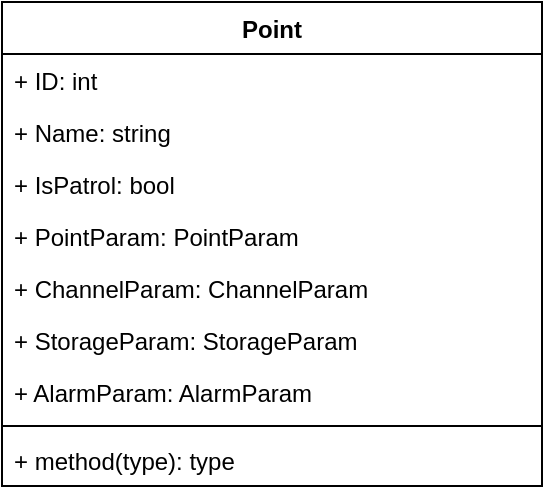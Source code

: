 <mxfile version="18.1.1" type="github" pages="7">
  <diagram id="C5RBs43oDa-KdzZeNtuy" name="Point">
    <mxGraphModel dx="1252" dy="716" grid="1" gridSize="10" guides="1" tooltips="1" connect="1" arrows="1" fold="1" page="1" pageScale="1" pageWidth="827" pageHeight="1169" math="0" shadow="0">
      <root>
        <mxCell id="WIyWlLk6GJQsqaUBKTNV-0" />
        <mxCell id="WIyWlLk6GJQsqaUBKTNV-1" parent="WIyWlLk6GJQsqaUBKTNV-0" />
        <mxCell id="pYaTmN4MZW-2Bdf_QfJs-50" value="Point" style="swimlane;fontStyle=1;align=center;verticalAlign=top;childLayout=stackLayout;horizontal=1;startSize=26;horizontalStack=0;resizeParent=1;resizeParentMax=0;resizeLast=0;collapsible=1;marginBottom=0;" parent="WIyWlLk6GJQsqaUBKTNV-1" vertex="1">
          <mxGeometry x="190" y="20" width="270" height="242" as="geometry" />
        </mxCell>
        <mxCell id="PAqB7nWb36fv18uSWXUe-0" value="+ ID: int" style="text;strokeColor=none;fillColor=none;align=left;verticalAlign=top;spacingLeft=4;spacingRight=4;overflow=hidden;rotatable=0;points=[[0,0.5],[1,0.5]];portConstraint=eastwest;" vertex="1" parent="pYaTmN4MZW-2Bdf_QfJs-50">
          <mxGeometry y="26" width="270" height="26" as="geometry" />
        </mxCell>
        <mxCell id="pYaTmN4MZW-2Bdf_QfJs-54" value="+ Name: string" style="text;strokeColor=none;fillColor=none;align=left;verticalAlign=top;spacingLeft=4;spacingRight=4;overflow=hidden;rotatable=0;points=[[0,0.5],[1,0.5]];portConstraint=eastwest;" parent="pYaTmN4MZW-2Bdf_QfJs-50" vertex="1">
          <mxGeometry y="52" width="270" height="26" as="geometry" />
        </mxCell>
        <mxCell id="d8-HPcWqaK364M1rDfA2-0" value="+ IsPatrol: bool" style="text;strokeColor=none;fillColor=none;align=left;verticalAlign=top;spacingLeft=4;spacingRight=4;overflow=hidden;rotatable=0;points=[[0,0.5],[1,0.5]];portConstraint=eastwest;" vertex="1" parent="pYaTmN4MZW-2Bdf_QfJs-50">
          <mxGeometry y="78" width="270" height="26" as="geometry" />
        </mxCell>
        <mxCell id="hGtB0J_F0emm0SZXVbdK-0" value="+ PointParam: PointParam" style="text;strokeColor=none;fillColor=none;align=left;verticalAlign=top;spacingLeft=4;spacingRight=4;overflow=hidden;rotatable=0;points=[[0,0.5],[1,0.5]];portConstraint=eastwest;" parent="pYaTmN4MZW-2Bdf_QfJs-50" vertex="1">
          <mxGeometry y="104" width="270" height="26" as="geometry" />
        </mxCell>
        <mxCell id="pYaTmN4MZW-2Bdf_QfJs-51" value="+ ChannelParam: ChannelParam" style="text;strokeColor=none;fillColor=none;align=left;verticalAlign=top;spacingLeft=4;spacingRight=4;overflow=hidden;rotatable=0;points=[[0,0.5],[1,0.5]];portConstraint=eastwest;" parent="pYaTmN4MZW-2Bdf_QfJs-50" vertex="1">
          <mxGeometry y="130" width="270" height="26" as="geometry" />
        </mxCell>
        <mxCell id="pYaTmN4MZW-2Bdf_QfJs-55" value="+ StorageParam: StorageParam" style="text;strokeColor=none;fillColor=none;align=left;verticalAlign=top;spacingLeft=4;spacingRight=4;overflow=hidden;rotatable=0;points=[[0,0.5],[1,0.5]];portConstraint=eastwest;" parent="pYaTmN4MZW-2Bdf_QfJs-50" vertex="1">
          <mxGeometry y="156" width="270" height="26" as="geometry" />
        </mxCell>
        <mxCell id="pYaTmN4MZW-2Bdf_QfJs-56" value="+ AlarmParam: AlarmParam" style="text;strokeColor=none;fillColor=none;align=left;verticalAlign=top;spacingLeft=4;spacingRight=4;overflow=hidden;rotatable=0;points=[[0,0.5],[1,0.5]];portConstraint=eastwest;" parent="pYaTmN4MZW-2Bdf_QfJs-50" vertex="1">
          <mxGeometry y="182" width="270" height="26" as="geometry" />
        </mxCell>
        <mxCell id="pYaTmN4MZW-2Bdf_QfJs-52" value="" style="line;strokeWidth=1;fillColor=none;align=left;verticalAlign=middle;spacingTop=-1;spacingLeft=3;spacingRight=3;rotatable=0;labelPosition=right;points=[];portConstraint=eastwest;" parent="pYaTmN4MZW-2Bdf_QfJs-50" vertex="1">
          <mxGeometry y="208" width="270" height="8" as="geometry" />
        </mxCell>
        <mxCell id="pYaTmN4MZW-2Bdf_QfJs-53" value="+ method(type): type" style="text;strokeColor=none;fillColor=none;align=left;verticalAlign=top;spacingLeft=4;spacingRight=4;overflow=hidden;rotatable=0;points=[[0,0.5],[1,0.5]];portConstraint=eastwest;" parent="pYaTmN4MZW-2Bdf_QfJs-50" vertex="1">
          <mxGeometry y="216" width="270" height="26" as="geometry" />
        </mxCell>
      </root>
    </mxGraphModel>
  </diagram>
  <diagram id="4ldceKzBPtnvyZ63wkAW" name="PointParam">
    <mxGraphModel dx="1252" dy="716" grid="1" gridSize="10" guides="1" tooltips="1" connect="1" arrows="1" fold="1" page="1" pageScale="1" pageWidth="827" pageHeight="1169" math="0" shadow="0">
      <root>
        <mxCell id="0" />
        <mxCell id="1" parent="0" />
        <mxCell id="1Ui8dClnxicoQbo8_e1m-1" value="PointParam" style="swimlane;fontStyle=1;align=center;verticalAlign=top;childLayout=stackLayout;horizontal=1;startSize=26;horizontalStack=0;resizeParent=1;resizeParentMax=0;resizeLast=0;collapsible=1;marginBottom=0;" parent="1" vertex="1">
          <mxGeometry x="270" y="240" width="160" height="138" as="geometry" />
        </mxCell>
        <mxCell id="1Ui8dClnxicoQbo8_e1m-2" value="+ SampleFreq: float" style="text;strokeColor=none;fillColor=none;align=left;verticalAlign=top;spacingLeft=4;spacingRight=4;overflow=hidden;rotatable=0;points=[[0,0.5],[1,0.5]];portConstraint=eastwest;" parent="1Ui8dClnxicoQbo8_e1m-1" vertex="1">
          <mxGeometry y="26" width="160" height="26" as="geometry" />
        </mxCell>
        <mxCell id="1Ui8dClnxicoQbo8_e1m-5" value="+ BlockSize: int" style="text;strokeColor=none;fillColor=none;align=left;verticalAlign=top;spacingLeft=4;spacingRight=4;overflow=hidden;rotatable=0;points=[[0,0.5],[1,0.5]];portConstraint=eastwest;" parent="1Ui8dClnxicoQbo8_e1m-1" vertex="1">
          <mxGeometry y="52" width="160" height="26" as="geometry" />
        </mxCell>
        <mxCell id="1Ui8dClnxicoQbo8_e1m-6" value="+ MeasureMeterage: int" style="text;strokeColor=none;fillColor=none;align=left;verticalAlign=top;spacingLeft=4;spacingRight=4;overflow=hidden;rotatable=0;points=[[0,0.5],[1,0.5]];portConstraint=eastwest;" parent="1Ui8dClnxicoQbo8_e1m-1" vertex="1">
          <mxGeometry y="78" width="160" height="26" as="geometry" />
        </mxCell>
        <mxCell id="1Ui8dClnxicoQbo8_e1m-3" value="" style="line;strokeWidth=1;fillColor=none;align=left;verticalAlign=middle;spacingTop=-1;spacingLeft=3;spacingRight=3;rotatable=0;labelPosition=right;points=[];portConstraint=eastwest;" parent="1Ui8dClnxicoQbo8_e1m-1" vertex="1">
          <mxGeometry y="104" width="160" height="8" as="geometry" />
        </mxCell>
        <mxCell id="1Ui8dClnxicoQbo8_e1m-4" value="+ method(type): type" style="text;strokeColor=none;fillColor=none;align=left;verticalAlign=top;spacingLeft=4;spacingRight=4;overflow=hidden;rotatable=0;points=[[0,0.5],[1,0.5]];portConstraint=eastwest;" parent="1Ui8dClnxicoQbo8_e1m-1" vertex="1">
          <mxGeometry y="112" width="160" height="26" as="geometry" />
        </mxCell>
        <mxCell id="uQE1G0O25CFUlE_mY2Om-1" value="PatrolPointParam" style="swimlane;fontStyle=1;align=center;verticalAlign=top;childLayout=stackLayout;horizontal=1;startSize=26;horizontalStack=0;resizeParent=1;resizeParentMax=0;resizeLast=0;collapsible=1;marginBottom=0;" vertex="1" parent="1">
          <mxGeometry x="270" y="585" width="160" height="346" as="geometry" />
        </mxCell>
        <mxCell id="-SdzIthr9SIWMVWtaw_T-7" value="+ MeasureType: int" style="text;strokeColor=none;fillColor=none;align=left;verticalAlign=top;spacingLeft=4;spacingRight=4;overflow=hidden;rotatable=0;points=[[0,0.5],[1,0.5]];portConstraint=eastwest;" vertex="1" parent="uQE1G0O25CFUlE_mY2Om-1">
          <mxGeometry y="26" width="160" height="26" as="geometry" />
        </mxCell>
        <mxCell id="uQE1G0O25CFUlE_mY2Om-2" value="+ BearingNo: string" style="text;strokeColor=none;fillColor=none;align=left;verticalAlign=top;spacingLeft=4;spacingRight=4;overflow=hidden;rotatable=0;points=[[0,0.5],[1,0.5]];portConstraint=eastwest;" vertex="1" parent="uQE1G0O25CFUlE_mY2Om-1">
          <mxGeometry y="52" width="160" height="26" as="geometry" />
        </mxCell>
        <mxCell id="-SdzIthr9SIWMVWtaw_T-1" value="+ PointGroup: string" style="text;strokeColor=none;fillColor=none;align=left;verticalAlign=top;spacingLeft=4;spacingRight=4;overflow=hidden;rotatable=0;points=[[0,0.5],[1,0.5]];portConstraint=eastwest;" vertex="1" parent="uQE1G0O25CFUlE_mY2Om-1">
          <mxGeometry y="78" width="160" height="26" as="geometry" />
        </mxCell>
        <mxCell id="-SdzIthr9SIWMVWtaw_T-3" value="+ PointDetail: string" style="text;strokeColor=none;fillColor=none;align=left;verticalAlign=top;spacingLeft=4;spacingRight=4;overflow=hidden;rotatable=0;points=[[0,0.5],[1,0.5]];portConstraint=eastwest;" vertex="1" parent="uQE1G0O25CFUlE_mY2Om-1">
          <mxGeometry y="104" width="160" height="26" as="geometry" />
        </mxCell>
        <mxCell id="-SdzIthr9SIWMVWtaw_T-4" value="+ StartStopRelate: int" style="text;strokeColor=none;fillColor=none;align=left;verticalAlign=top;spacingLeft=4;spacingRight=4;overflow=hidden;rotatable=0;points=[[0,0.5],[1,0.5]];portConstraint=eastwest;" vertex="1" parent="uQE1G0O25CFUlE_mY2Om-1">
          <mxGeometry y="130" width="160" height="26" as="geometry" />
        </mxCell>
        <mxCell id="-SdzIthr9SIWMVWtaw_T-5" value="+ ObserverCategoryId: int" style="text;strokeColor=none;fillColor=none;align=left;verticalAlign=top;spacingLeft=4;spacingRight=4;overflow=hidden;rotatable=0;points=[[0,0.5],[1,0.5]];portConstraint=eastwest;" vertex="1" parent="uQE1G0O25CFUlE_mY2Om-1">
          <mxGeometry y="156" width="160" height="26" as="geometry" />
        </mxCell>
        <mxCell id="-SdzIthr9SIWMVWtaw_T-6" value="+ SpecalType: int" style="text;strokeColor=none;fillColor=none;align=left;verticalAlign=top;spacingLeft=4;spacingRight=4;overflow=hidden;rotatable=0;points=[[0,0.5],[1,0.5]];portConstraint=eastwest;" vertex="1" parent="uQE1G0O25CFUlE_mY2Om-1">
          <mxGeometry y="182" width="160" height="26" as="geometry" />
        </mxCell>
        <mxCell id="-SdzIthr9SIWMVWtaw_T-8" value="+ ProjectUnit:int" style="text;strokeColor=none;fillColor=none;align=left;verticalAlign=top;spacingLeft=4;spacingRight=4;overflow=hidden;rotatable=0;points=[[0,0.5],[1,0.5]];portConstraint=eastwest;" vertex="1" parent="uQE1G0O25CFUlE_mY2Om-1">
          <mxGeometry y="208" width="160" height="26" as="geometry" />
        </mxCell>
        <mxCell id="_Tk9E9YH67aFzFsD_fLH-1" value="+ EigenType:int" style="text;strokeColor=none;fillColor=none;align=left;verticalAlign=top;spacingLeft=4;spacingRight=4;overflow=hidden;rotatable=0;points=[[0,0.5],[1,0.5]];portConstraint=eastwest;" vertex="1" parent="uQE1G0O25CFUlE_mY2Om-1">
          <mxGeometry y="234" width="160" height="26" as="geometry" />
        </mxCell>
        <mxCell id="_Tk9E9YH67aFzFsD_fLH-2" value="+ FullValue:int" style="text;strokeColor=none;fillColor=none;align=left;verticalAlign=top;spacingLeft=4;spacingRight=4;overflow=hidden;rotatable=0;points=[[0,0.5],[1,0.5]];portConstraint=eastwest;" vertex="1" parent="uQE1G0O25CFUlE_mY2Om-1">
          <mxGeometry y="260" width="160" height="26" as="geometry" />
        </mxCell>
        <mxCell id="_Tk9E9YH67aFzFsD_fLH-3" value="+ SampleFreq:int" style="text;strokeColor=none;fillColor=none;align=left;verticalAlign=top;spacingLeft=4;spacingRight=4;overflow=hidden;rotatable=0;points=[[0,0.5],[1,0.5]];portConstraint=eastwest;" vertex="1" parent="uQE1G0O25CFUlE_mY2Om-1">
          <mxGeometry y="286" width="160" height="26" as="geometry" />
        </mxCell>
        <mxCell id="uQE1G0O25CFUlE_mY2Om-3" value="" style="line;strokeWidth=1;fillColor=none;align=left;verticalAlign=middle;spacingTop=-1;spacingLeft=3;spacingRight=3;rotatable=0;labelPosition=right;points=[];portConstraint=eastwest;" vertex="1" parent="uQE1G0O25CFUlE_mY2Om-1">
          <mxGeometry y="312" width="160" height="8" as="geometry" />
        </mxCell>
        <mxCell id="uQE1G0O25CFUlE_mY2Om-4" value="+ method(type): type" style="text;strokeColor=none;fillColor=none;align=left;verticalAlign=top;spacingLeft=4;spacingRight=4;overflow=hidden;rotatable=0;points=[[0,0.5],[1,0.5]];portConstraint=eastwest;" vertex="1" parent="uQE1G0O25CFUlE_mY2Om-1">
          <mxGeometry y="320" width="160" height="26" as="geometry" />
        </mxCell>
        <mxCell id="uQE1G0O25CFUlE_mY2Om-5" value="Extends" style="endArrow=block;endSize=16;endFill=0;html=1;rounded=0;entryX=0.5;entryY=0.992;entryDx=0;entryDy=0;entryPerimeter=0;exitX=0.5;exitY=0;exitDx=0;exitDy=0;" edge="1" parent="1" source="uQE1G0O25CFUlE_mY2Om-1" target="1Ui8dClnxicoQbo8_e1m-4">
          <mxGeometry width="160" relative="1" as="geometry">
            <mxPoint x="180" y="460" as="sourcePoint" />
            <mxPoint x="340" y="460" as="targetPoint" />
          </mxGeometry>
        </mxCell>
      </root>
    </mxGraphModel>
  </diagram>
  <diagram id="mGbhUhi9ivtAzu52y6hS" name="ChannelParam">
    <mxGraphModel dx="1252" dy="716" grid="1" gridSize="10" guides="1" tooltips="1" connect="1" arrows="1" fold="1" page="1" pageScale="1" pageWidth="827" pageHeight="1169" math="0" shadow="0">
      <root>
        <mxCell id="0" />
        <mxCell id="1" parent="0" />
        <mxCell id="z-7j6DBsaPeSX1L95vgv-1" value="package" style="shape=folder;fontStyle=1;spacingTop=10;tabWidth=40;tabHeight=14;tabPosition=left;html=1;" parent="1" vertex="1">
          <mxGeometry x="220" y="200" width="1350" height="1660" as="geometry" />
        </mxCell>
        <mxCell id="J_Z2ZshyH0Arp5uW9rNV-1" value="ChannelParam" style="swimlane;fontStyle=0;childLayout=stackLayout;horizontal=1;startSize=26;fillColor=none;horizontalStack=0;resizeParent=1;resizeParentMax=0;resizeLast=0;collapsible=1;marginBottom=0;" parent="1" vertex="1">
          <mxGeometry x="621" y="373" width="140" height="78" as="geometry">
            <mxRectangle x="410" y="43" width="110" height="26" as="alternateBounds" />
          </mxGeometry>
        </mxCell>
        <mxCell id="J_Z2ZshyH0Arp5uW9rNV-2" value="" style="group" parent="J_Z2ZshyH0Arp5uW9rNV-1" vertex="1" connectable="0">
          <mxGeometry y="26" width="140" height="52" as="geometry" />
        </mxCell>
        <mxCell id="J_Z2ZshyH0Arp5uW9rNV-3" value="+ CoefK: float" style="text;strokeColor=none;fillColor=none;align=left;verticalAlign=top;spacingLeft=4;spacingRight=4;overflow=hidden;rotatable=0;points=[[0,0.5],[1,0.5]];portConstraint=eastwest;" parent="J_Z2ZshyH0Arp5uW9rNV-2" vertex="1">
          <mxGeometry width="140" height="26" as="geometry" />
        </mxCell>
        <mxCell id="J_Z2ZshyH0Arp5uW9rNV-4" value="+ CoefB: float" style="text;strokeColor=none;fillColor=none;align=left;verticalAlign=top;spacingLeft=4;spacingRight=4;overflow=hidden;rotatable=0;points=[[0,0.5],[1,0.5]];portConstraint=eastwest;" parent="J_Z2ZshyH0Arp5uW9rNV-2" vertex="1">
          <mxGeometry y="26" width="140" height="26" as="geometry" />
        </mxCell>
        <mxCell id="J_Z2ZshyH0Arp5uW9rNV-5" value="" style="group" parent="1" vertex="1" connectable="0">
          <mxGeometry x="238" y="453" width="1163" height="689" as="geometry" />
        </mxCell>
        <mxCell id="J_Z2ZshyH0Arp5uW9rNV-6" value="PtTemperatureChannelParam" style="swimlane;fontStyle=0;childLayout=stackLayout;horizontal=1;startSize=26;fillColor=none;horizontalStack=0;resizeParent=1;resizeParentMax=0;resizeLast=0;collapsible=1;marginBottom=0;" parent="J_Z2ZshyH0Arp5uW9rNV-5" vertex="1">
          <mxGeometry x="103" y="109" width="170" height="52" as="geometry" />
        </mxCell>
        <mxCell id="J_Z2ZshyH0Arp5uW9rNV-7" value="+ PtType: EnumPtType" style="text;strokeColor=none;fillColor=none;align=left;verticalAlign=top;spacingLeft=4;spacingRight=4;overflow=hidden;rotatable=0;points=[[0,0.5],[1,0.5]];portConstraint=eastwest;" parent="J_Z2ZshyH0Arp5uW9rNV-6" vertex="1">
          <mxGeometry y="26" width="170" height="26" as="geometry" />
        </mxCell>
        <mxCell id="J_Z2ZshyH0Arp5uW9rNV-8" value="Extends" style="endArrow=block;endSize=16;endFill=0;html=1;rounded=0;exitX=0.442;exitY=-0.005;exitDx=0;exitDy=0;exitPerimeter=0;" parent="J_Z2ZshyH0Arp5uW9rNV-5" source="J_Z2ZshyH0Arp5uW9rNV-6" edge="1">
          <mxGeometry x="-0.056" width="160" relative="1" as="geometry">
            <mxPoint x="303" y="-2" as="sourcePoint" />
            <mxPoint x="463" y="-2" as="targetPoint" />
            <Array as="points">
              <mxPoint x="178" y="60" />
              <mxPoint x="463" y="60" />
            </Array>
            <mxPoint as="offset" />
          </mxGeometry>
        </mxCell>
        <mxCell id="J_Z2ZshyH0Arp5uW9rNV-9" value="PluseCounterChannelParam" style="swimlane;fontStyle=0;childLayout=stackLayout;horizontal=1;startSize=26;fillColor=none;horizontalStack=0;resizeParent=1;resizeParentMax=0;resizeLast=0;collapsible=1;marginBottom=0;" parent="J_Z2ZshyH0Arp5uW9rNV-5" vertex="1">
          <mxGeometry x="303" y="429" width="320" height="130" as="geometry" />
        </mxCell>
        <mxCell id="J_Z2ZshyH0Arp5uW9rNV-10" value="+ Type(SensorType): int" style="text;strokeColor=none;fillColor=none;align=left;verticalAlign=top;spacingLeft=4;spacingRight=4;overflow=hidden;rotatable=0;points=[[0,0.5],[1,0.5]];portConstraint=eastwest;" parent="J_Z2ZshyH0Arp5uW9rNV-9" vertex="1">
          <mxGeometry y="26" width="320" height="26" as="geometry" />
        </mxCell>
        <mxCell id="J_Z2ZshyH0Arp5uW9rNV-11" value="+ SensorVoltage(Voltage): double(short)" style="text;strokeColor=none;fillColor=none;align=left;verticalAlign=top;spacingLeft=4;spacingRight=4;overflow=hidden;rotatable=0;points=[[0,0.5],[1,0.5]];portConstraint=eastwest;" parent="J_Z2ZshyH0Arp5uW9rNV-9" vertex="1">
          <mxGeometry y="52" width="320" height="26" as="geometry" />
        </mxCell>
        <mxCell id="J_Z2ZshyH0Arp5uW9rNV-12" value="+ InputSignalSelect(SignalSelect): double(short)" style="text;strokeColor=none;fillColor=none;align=left;verticalAlign=top;spacingLeft=4;spacingRight=4;overflow=hidden;rotatable=0;points=[[0,0.5],[1,0.5]];portConstraint=eastwest;" parent="J_Z2ZshyH0Arp5uW9rNV-9" vertex="1">
          <mxGeometry y="78" width="320" height="26" as="geometry" />
        </mxCell>
        <mxCell id="J_Z2ZshyH0Arp5uW9rNV-13" value="+ PluseCountPerRound(Pluse): double(int)" style="text;strokeColor=none;fillColor=none;align=left;verticalAlign=top;spacingLeft=4;spacingRight=4;overflow=hidden;rotatable=0;points=[[0,0.5],[1,0.5]];portConstraint=eastwest;" parent="J_Z2ZshyH0Arp5uW9rNV-9" vertex="1">
          <mxGeometry y="104" width="320" height="26" as="geometry" />
        </mxCell>
        <mxCell id="J_Z2ZshyH0Arp5uW9rNV-14" value="Extends" style="endArrow=block;endSize=16;endFill=0;html=1;rounded=0;exitX=0.5;exitY=0;exitDx=0;exitDy=0;" parent="J_Z2ZshyH0Arp5uW9rNV-5" source="J_Z2ZshyH0Arp5uW9rNV-9" edge="1">
          <mxGeometry width="160" relative="1" as="geometry">
            <mxPoint x="673" y="80" as="sourcePoint" />
            <mxPoint x="463" as="targetPoint" />
          </mxGeometry>
        </mxCell>
        <mxCell id="J_Z2ZshyH0Arp5uW9rNV-15" value="Rs485ChannelParam" style="swimlane;fontStyle=0;childLayout=stackLayout;horizontal=1;startSize=26;fillColor=none;horizontalStack=0;resizeParent=1;resizeParentMax=0;resizeLast=0;collapsible=1;marginBottom=0;" parent="J_Z2ZshyH0Arp5uW9rNV-5" vertex="1">
          <mxGeometry x="608" y="110" width="190" height="78" as="geometry">
            <mxRectangle x="685" y="563" width="150" height="26" as="alternateBounds" />
          </mxGeometry>
        </mxCell>
        <mxCell id="J_Z2ZshyH0Arp5uW9rNV-16" value="+ CheckDigit(-): double(-)" style="text;strokeColor=none;fillColor=none;align=left;verticalAlign=top;spacingLeft=4;spacingRight=4;overflow=hidden;rotatable=0;points=[[0,0.5],[1,0.5]];portConstraint=eastwest;" parent="J_Z2ZshyH0Arp5uW9rNV-15" vertex="1">
          <mxGeometry y="26" width="190" height="26" as="geometry" />
        </mxCell>
        <mxCell id="J_Z2ZshyH0Arp5uW9rNV-17" value="+ RaudRate: double(int)" style="text;strokeColor=none;fillColor=none;align=left;verticalAlign=top;spacingLeft=4;spacingRight=4;overflow=hidden;rotatable=0;points=[[0,0.5],[1,0.5]];portConstraint=eastwest;" parent="J_Z2ZshyH0Arp5uW9rNV-15" vertex="1">
          <mxGeometry y="52" width="190" height="26" as="geometry" />
        </mxCell>
        <mxCell id="J_Z2ZshyH0Arp5uW9rNV-18" value="Extends" style="endArrow=block;endSize=16;endFill=0;html=1;rounded=0;exitX=0.5;exitY=0;exitDx=0;exitDy=0;" parent="J_Z2ZshyH0Arp5uW9rNV-5" source="J_Z2ZshyH0Arp5uW9rNV-15" edge="1">
          <mxGeometry width="160" relative="1" as="geometry">
            <mxPoint x="353" y="190" as="sourcePoint" />
            <mxPoint x="463" as="targetPoint" />
            <Array as="points">
              <mxPoint x="703" y="60" />
              <mxPoint x="463" y="60" />
            </Array>
          </mxGeometry>
        </mxCell>
        <mxCell id="J_Z2ZshyH0Arp5uW9rNV-19" value="StrainChannelParam" style="swimlane;fontStyle=0;childLayout=stackLayout;horizontal=1;startSize=26;fillColor=none;horizontalStack=0;resizeParent=1;resizeParentMax=0;resizeLast=0;collapsible=1;marginBottom=0;" parent="J_Z2ZshyH0Arp5uW9rNV-5" vertex="1">
          <mxGeometry y="429" width="270" height="260" as="geometry" />
        </mxCell>
        <mxCell id="J_Z2ZshyH0Arp5uW9rNV-20" value="+ ShowType(StrainShowType): int(byte)" style="text;strokeColor=none;fillColor=none;align=left;verticalAlign=top;spacingLeft=4;spacingRight=4;overflow=hidden;rotatable=0;points=[[0,0.5],[1,0.5]];portConstraint=eastwest;" parent="J_Z2ZshyH0Arp5uW9rNV-19" vertex="1">
          <mxGeometry y="26" width="270" height="26" as="geometry" />
        </mxCell>
        <mxCell id="J_Z2ZshyH0Arp5uW9rNV-21" value="+ BridgeType: int(ushort)" style="text;strokeColor=none;fillColor=none;align=left;verticalAlign=top;spacingLeft=4;spacingRight=4;overflow=hidden;rotatable=0;points=[[0,0.5],[1,0.5]];portConstraint=eastwest;" parent="J_Z2ZshyH0Arp5uW9rNV-19" vertex="1">
          <mxGeometry y="52" width="270" height="26" as="geometry" />
        </mxCell>
        <mxCell id="J_Z2ZshyH0Arp5uW9rNV-22" value="+ StrainGuage(FltRStrain): float(double)" style="text;strokeColor=none;fillColor=none;align=left;verticalAlign=top;spacingLeft=4;spacingRight=4;overflow=hidden;rotatable=0;points=[[0,0.5],[1,0.5]];portConstraint=eastwest;" parent="J_Z2ZshyH0Arp5uW9rNV-19" vertex="1">
          <mxGeometry y="78" width="270" height="26" as="geometry" />
        </mxCell>
        <mxCell id="J_Z2ZshyH0Arp5uW9rNV-23" value="+ WireResistance(FltRLead): float(double)" style="text;strokeColor=none;fillColor=none;align=left;verticalAlign=top;spacingLeft=4;spacingRight=4;overflow=hidden;rotatable=0;points=[[0,0.5],[1,0.5]];portConstraint=eastwest;" parent="J_Z2ZshyH0Arp5uW9rNV-19" vertex="1">
          <mxGeometry y="104" width="270" height="26" as="geometry" />
        </mxCell>
        <mxCell id="J_Z2ZshyH0Arp5uW9rNV-24" value="+ InnerResistance(DbSensorInnerR): float(double)" style="text;strokeColor=none;fillColor=none;align=left;verticalAlign=top;spacingLeft=4;spacingRight=4;overflow=hidden;rotatable=0;points=[[0,0.5],[1,0.5]];portConstraint=eastwest;" parent="J_Z2ZshyH0Arp5uW9rNV-19" vertex="1">
          <mxGeometry y="130" width="270" height="26" as="geometry" />
        </mxCell>
        <mxCell id="J_Z2ZshyH0Arp5uW9rNV-25" value="+ StrainSensitivity(SensitivityCoief): float" style="text;strokeColor=none;fillColor=none;align=left;verticalAlign=top;spacingLeft=4;spacingRight=4;overflow=hidden;rotatable=0;points=[[0,0.5],[1,0.5]];portConstraint=eastwest;" parent="J_Z2ZshyH0Arp5uW9rNV-19" vertex="1">
          <mxGeometry y="156" width="270" height="26" as="geometry" />
        </mxCell>
        <mxCell id="J_Z2ZshyH0Arp5uW9rNV-26" value="+ PossonRatio(FltPosion): float(double)" style="text;strokeColor=none;fillColor=none;align=left;verticalAlign=top;spacingLeft=4;spacingRight=4;overflow=hidden;rotatable=0;points=[[0,0.5],[1,0.5]];portConstraint=eastwest;" parent="J_Z2ZshyH0Arp5uW9rNV-19" vertex="1">
          <mxGeometry y="182" width="270" height="26" as="geometry" />
        </mxCell>
        <mxCell id="J_Z2ZshyH0Arp5uW9rNV-27" value="+ ElasticityModulus(FltElasticity): float(double)" style="text;strokeColor=none;fillColor=none;align=left;verticalAlign=top;spacingLeft=4;spacingRight=4;overflow=hidden;rotatable=0;points=[[0,0.5],[1,0.5]];portConstraint=eastwest;" parent="J_Z2ZshyH0Arp5uW9rNV-19" vertex="1">
          <mxGeometry y="208" width="270" height="26" as="geometry" />
        </mxCell>
        <mxCell id="J_Z2ZshyH0Arp5uW9rNV-28" value="+ BridgeVoltage(-): float(-)" style="text;strokeColor=none;fillColor=none;align=left;verticalAlign=top;spacingLeft=4;spacingRight=4;overflow=hidden;rotatable=0;points=[[0,0.5],[1,0.5]];portConstraint=eastwest;" parent="J_Z2ZshyH0Arp5uW9rNV-19" vertex="1">
          <mxGeometry y="234" width="270" height="26" as="geometry" />
        </mxCell>
        <mxCell id="J_Z2ZshyH0Arp5uW9rNV-29" value="Extends" style="endArrow=block;endSize=16;endFill=0;html=1;rounded=0;exitX=0.394;exitY=-0.005;exitDx=0;exitDy=0;exitPerimeter=0;" parent="J_Z2ZshyH0Arp5uW9rNV-5" source="J_Z2ZshyH0Arp5uW9rNV-19" edge="1">
          <mxGeometry width="160" relative="1" as="geometry">
            <mxPoint x="143" y="240" as="sourcePoint" />
            <mxPoint x="463" as="targetPoint" />
            <Array as="points">
              <mxPoint x="106" y="240" />
              <mxPoint x="463" y="240" />
            </Array>
          </mxGeometry>
        </mxCell>
        <mxCell id="J_Z2ZshyH0Arp5uW9rNV-30" value="TorqueChannelParam(new)" style="swimlane;fontStyle=0;childLayout=stackLayout;horizontal=1;startSize=26;fillColor=none;horizontalStack=0;resizeParent=1;resizeParentMax=0;resizeLast=0;collapsible=1;marginBottom=0;" parent="J_Z2ZshyH0Arp5uW9rNV-5" vertex="1">
          <mxGeometry x="703" y="428" width="200" height="130" as="geometry" />
        </mxCell>
        <mxCell id="J_Z2ZshyH0Arp5uW9rNV-31" value="+ StrainSensitivity: float" style="text;strokeColor=none;fillColor=none;align=left;verticalAlign=top;spacingLeft=4;spacingRight=4;overflow=hidden;rotatable=0;points=[[0,0.5],[1,0.5]];portConstraint=eastwest;" parent="J_Z2ZshyH0Arp5uW9rNV-30" vertex="1">
          <mxGeometry y="26" width="200" height="26" as="geometry" />
        </mxCell>
        <mxCell id="J_Z2ZshyH0Arp5uW9rNV-32" value="+ RangeLow: float" style="text;strokeColor=none;fillColor=none;align=left;verticalAlign=top;spacingLeft=4;spacingRight=4;overflow=hidden;rotatable=0;points=[[0,0.5],[1,0.5]];portConstraint=eastwest;" parent="J_Z2ZshyH0Arp5uW9rNV-30" vertex="1">
          <mxGeometry y="52" width="200" height="26" as="geometry" />
        </mxCell>
        <mxCell id="J_Z2ZshyH0Arp5uW9rNV-33" value="+ RangeHigh: float" style="text;strokeColor=none;fillColor=none;align=left;verticalAlign=top;spacingLeft=4;spacingRight=4;overflow=hidden;rotatable=0;points=[[0,0.5],[1,0.5]];portConstraint=eastwest;" parent="J_Z2ZshyH0Arp5uW9rNV-30" vertex="1">
          <mxGeometry y="78" width="200" height="26" as="geometry" />
        </mxCell>
        <mxCell id="J_Z2ZshyH0Arp5uW9rNV-34" value="+ StrainLinearCoef: float" style="text;strokeColor=none;fillColor=none;align=left;verticalAlign=top;spacingLeft=4;spacingRight=4;overflow=hidden;rotatable=0;points=[[0,0.5],[1,0.5]];portConstraint=eastwest;" parent="J_Z2ZshyH0Arp5uW9rNV-30" vertex="1">
          <mxGeometry y="104" width="200" height="26" as="geometry" />
        </mxCell>
        <mxCell id="J_Z2ZshyH0Arp5uW9rNV-35" value="Extends" style="endArrow=block;endSize=16;endFill=0;html=1;rounded=0;exitX=0.468;exitY=-0.006;exitDx=0;exitDy=0;exitPerimeter=0;" parent="J_Z2ZshyH0Arp5uW9rNV-5" source="J_Z2ZshyH0Arp5uW9rNV-30" edge="1">
          <mxGeometry width="160" relative="1" as="geometry">
            <mxPoint x="873" y="310" as="sourcePoint" />
            <mxPoint x="463" as="targetPoint" />
            <Array as="points">
              <mxPoint x="797" y="310" />
              <mxPoint x="463" y="310" />
            </Array>
          </mxGeometry>
        </mxCell>
        <mxCell id="J_Z2ZshyH0Arp5uW9rNV-36" value="VibrationWireChannelParam(new)" style="swimlane;fontStyle=0;childLayout=stackLayout;horizontal=1;startSize=26;fillColor=none;horizontalStack=0;resizeParent=1;resizeParentMax=0;resizeLast=0;collapsible=1;marginBottom=0;" parent="J_Z2ZshyH0Arp5uW9rNV-5" vertex="1">
          <mxGeometry x="933" y="428" width="230" height="130" as="geometry" />
        </mxCell>
        <mxCell id="J_Z2ZshyH0Arp5uW9rNV-37" value="+ InitialFreq: double" style="text;strokeColor=none;fillColor=none;align=left;verticalAlign=top;spacingLeft=4;spacingRight=4;overflow=hidden;rotatable=0;points=[[0,0.5],[1,0.5]];portConstraint=eastwest;" parent="J_Z2ZshyH0Arp5uW9rNV-36" vertex="1">
          <mxGeometry y="26" width="230" height="26" as="geometry" />
        </mxCell>
        <mxCell id="J_Z2ZshyH0Arp5uW9rNV-38" value="+ InitialTemp: double" style="text;strokeColor=none;fillColor=none;align=left;verticalAlign=top;spacingLeft=4;spacingRight=4;overflow=hidden;rotatable=0;points=[[0,0.5],[1,0.5]];portConstraint=eastwest;" parent="J_Z2ZshyH0Arp5uW9rNV-36" vertex="1">
          <mxGeometry y="52" width="230" height="26" as="geometry" />
        </mxCell>
        <mxCell id="J_Z2ZshyH0Arp5uW9rNV-39" value="+ SteelExpansion: double" style="text;strokeColor=none;fillColor=none;align=left;verticalAlign=top;spacingLeft=4;spacingRight=4;overflow=hidden;rotatable=0;points=[[0,0.5],[1,0.5]];portConstraint=eastwest;" parent="J_Z2ZshyH0Arp5uW9rNV-36" vertex="1">
          <mxGeometry y="78" width="230" height="26" as="geometry" />
        </mxCell>
        <mxCell id="J_Z2ZshyH0Arp5uW9rNV-40" value="+ StructureExpansion: double" style="text;strokeColor=none;fillColor=none;align=left;verticalAlign=top;spacingLeft=4;spacingRight=4;overflow=hidden;rotatable=0;points=[[0,0.5],[1,0.5]];portConstraint=eastwest;" parent="J_Z2ZshyH0Arp5uW9rNV-36" vertex="1">
          <mxGeometry y="104" width="230" height="26" as="geometry" />
        </mxCell>
        <mxCell id="J_Z2ZshyH0Arp5uW9rNV-41" value="Extends" style="endArrow=block;endSize=16;endFill=0;html=1;rounded=0;exitX=0.5;exitY=0;exitDx=0;exitDy=0;" parent="J_Z2ZshyH0Arp5uW9rNV-5" source="J_Z2ZshyH0Arp5uW9rNV-36" edge="1">
          <mxGeometry width="160" relative="1" as="geometry">
            <mxPoint x="983" y="210" as="sourcePoint" />
            <mxPoint x="463" as="targetPoint" />
            <Array as="points">
              <mxPoint x="1048" y="310" />
              <mxPoint x="463" y="310" />
            </Array>
          </mxGeometry>
        </mxCell>
        <mxCell id="J_Z2ZshyH0Arp5uW9rNV-42" value="Rs485ChannelParam" style="swimlane;fontStyle=0;childLayout=stackLayout;horizontal=1;startSize=26;fillColor=none;horizontalStack=0;resizeParent=1;resizeParentMax=0;resizeLast=0;collapsible=1;marginBottom=0;" parent="J_Z2ZshyH0Arp5uW9rNV-5" vertex="1">
          <mxGeometry x="608" y="110" width="190" height="78" as="geometry">
            <mxRectangle x="685" y="563" width="150" height="26" as="alternateBounds" />
          </mxGeometry>
        </mxCell>
        <mxCell id="J_Z2ZshyH0Arp5uW9rNV-43" value="+ CheckDigit(-): double(-)" style="text;strokeColor=none;fillColor=none;align=left;verticalAlign=top;spacingLeft=4;spacingRight=4;overflow=hidden;rotatable=0;points=[[0,0.5],[1,0.5]];portConstraint=eastwest;" parent="J_Z2ZshyH0Arp5uW9rNV-42" vertex="1">
          <mxGeometry y="26" width="190" height="26" as="geometry" />
        </mxCell>
        <mxCell id="J_Z2ZshyH0Arp5uW9rNV-44" value="+ RaudRate: double(int)" style="text;strokeColor=none;fillColor=none;align=left;verticalAlign=top;spacingLeft=4;spacingRight=4;overflow=hidden;rotatable=0;points=[[0,0.5],[1,0.5]];portConstraint=eastwest;" parent="J_Z2ZshyH0Arp5uW9rNV-42" vertex="1">
          <mxGeometry y="52" width="190" height="26" as="geometry" />
        </mxCell>
      </root>
    </mxGraphModel>
  </diagram>
  <diagram id="EJA03ULk7viZr9qdgbba" name="StorageParam">
    <mxGraphModel dx="1252" dy="1885" grid="1" gridSize="10" guides="1" tooltips="1" connect="1" arrows="1" fold="1" page="1" pageScale="1" pageWidth="827" pageHeight="1169" math="0" shadow="0">
      <root>
        <mxCell id="0" />
        <mxCell id="1" parent="0" />
        <mxCell id="igBDdrMn36JtP0CA-6wn-1" value="package" style="shape=folder;fontStyle=1;spacingTop=10;tabWidth=40;tabHeight=14;tabPosition=left;html=1;container=1;" parent="1" vertex="1">
          <mxGeometry x="90" y="-1169" width="990" height="843.76" as="geometry">
            <mxRectangle x="870" y="20" width="80" height="30" as="alternateBounds" />
          </mxGeometry>
        </mxCell>
        <mxCell id="igBDdrMn36JtP0CA-6wn-2" value="StorageParam" style="swimlane;fontStyle=1;align=center;verticalAlign=top;childLayout=stackLayout;horizontal=1;startSize=26;horizontalStack=0;resizeParent=1;resizeParentMax=0;resizeLast=0;collapsible=1;marginBottom=0;" parent="igBDdrMn36JtP0CA-6wn-1" vertex="1">
          <mxGeometry x="427.081" y="94.349" width="184.19" height="140.83" as="geometry">
            <mxRectangle x="20" y="37" width="110" height="26" as="alternateBounds" />
          </mxGeometry>
        </mxCell>
        <mxCell id="igBDdrMn36JtP0CA-6wn-3" value="+ IsDilute: bool" style="text;strokeColor=none;fillColor=none;align=left;verticalAlign=top;spacingLeft=4;spacingRight=4;overflow=hidden;rotatable=0;points=[[0,0.5],[1,0.5]];portConstraint=eastwest;" parent="igBDdrMn36JtP0CA-6wn-2" vertex="1">
          <mxGeometry y="26" width="184.19" height="24" as="geometry" />
        </mxCell>
        <mxCell id="igBDdrMn36JtP0CA-6wn-39" value="+ DiluteRule: DiluteRule" style="text;strokeColor=none;fillColor=none;align=left;verticalAlign=top;spacingLeft=4;spacingRight=4;overflow=hidden;rotatable=0;points=[[0,0.5],[1,0.5]];portConstraint=eastwest;" parent="igBDdrMn36JtP0CA-6wn-2" vertex="1">
          <mxGeometry y="50" width="184.19" height="24" as="geometry" />
        </mxCell>
        <mxCell id="igBDdrMn36JtP0CA-6wn-4" value="" style="line;strokeWidth=1;fillColor=none;align=left;verticalAlign=middle;spacingTop=-1;spacingLeft=3;spacingRight=3;rotatable=0;labelPosition=right;points=[];portConstraint=eastwest;" parent="igBDdrMn36JtP0CA-6wn-2" vertex="1">
          <mxGeometry y="74" width="184.19" height="15.725" as="geometry" />
        </mxCell>
        <mxCell id="igBDdrMn36JtP0CA-6wn-5" value="+ method(type): type" style="text;strokeColor=none;fillColor=none;align=left;verticalAlign=top;spacingLeft=4;spacingRight=4;overflow=hidden;rotatable=0;points=[[0,0.5],[1,0.5]];portConstraint=eastwest;" parent="igBDdrMn36JtP0CA-6wn-2" vertex="1">
          <mxGeometry y="89.725" width="184.19" height="51.106" as="geometry" />
        </mxCell>
        <mxCell id="igBDdrMn36JtP0CA-6wn-6" value="ContinusStorageParam" style="swimlane;fontStyle=1;align=center;verticalAlign=top;childLayout=stackLayout;horizontal=1;startSize=26;horizontalStack=0;resizeParent=1;resizeParentMax=0;resizeLast=0;collapsible=1;marginBottom=0;" parent="igBDdrMn36JtP0CA-6wn-1" vertex="1">
          <mxGeometry x="82.504" y="491.4" width="228.31" height="116.83" as="geometry">
            <mxRectangle x="20" y="37" width="110" height="26" as="alternateBounds" />
          </mxGeometry>
        </mxCell>
        <mxCell id="igBDdrMn36JtP0CA-6wn-7" value="+ field: type" style="text;strokeColor=none;fillColor=none;align=left;verticalAlign=top;spacingLeft=4;spacingRight=4;overflow=hidden;rotatable=0;points=[[0,0.5],[1,0.5]];portConstraint=eastwest;" parent="igBDdrMn36JtP0CA-6wn-6" vertex="1">
          <mxGeometry y="26" width="228.31" height="24" as="geometry" />
        </mxCell>
        <mxCell id="igBDdrMn36JtP0CA-6wn-8" value="" style="line;strokeWidth=1;fillColor=none;align=left;verticalAlign=middle;spacingTop=-1;spacingLeft=3;spacingRight=3;rotatable=0;labelPosition=right;points=[];portConstraint=eastwest;" parent="igBDdrMn36JtP0CA-6wn-6" vertex="1">
          <mxGeometry y="50" width="228.31" height="15.725" as="geometry" />
        </mxCell>
        <mxCell id="igBDdrMn36JtP0CA-6wn-9" value="+ method(type): type" style="text;strokeColor=none;fillColor=none;align=left;verticalAlign=top;spacingLeft=4;spacingRight=4;overflow=hidden;rotatable=0;points=[[0,0.5],[1,0.5]];portConstraint=eastwest;" parent="igBDdrMn36JtP0CA-6wn-6" vertex="1">
          <mxGeometry y="65.725" width="228.31" height="51.106" as="geometry" />
        </mxCell>
        <mxCell id="igBDdrMn36JtP0CA-6wn-10" value="TimingStorageParam" style="swimlane;fontStyle=1;align=center;verticalAlign=top;childLayout=stackLayout;horizontal=1;startSize=30;horizontalStack=0;resizeParent=1;resizeParentMax=0;resizeLast=0;collapsible=1;marginBottom=0;" parent="igBDdrMn36JtP0CA-6wn-1" vertex="1">
          <mxGeometry x="431.08" y="410" width="180.19" height="336.83" as="geometry">
            <mxRectangle x="20" y="37" width="110" height="26" as="alternateBounds" />
          </mxGeometry>
        </mxCell>
        <mxCell id="igBDdrMn36JtP0CA-6wn-11" value="+ TriggerType: int" style="text;strokeColor=none;fillColor=none;align=left;verticalAlign=top;spacingLeft=4;spacingRight=4;overflow=hidden;rotatable=0;points=[[0,0.5],[1,0.5]];portConstraint=eastwest;" parent="igBDdrMn36JtP0CA-6wn-10" vertex="1">
          <mxGeometry y="30" width="180.19" height="30" as="geometry" />
        </mxCell>
        <mxCell id="igBDdrMn36JtP0CA-6wn-12" value="+ TriggerTime: DateTime" style="text;strokeColor=none;fillColor=none;align=left;verticalAlign=top;spacingLeft=4;spacingRight=4;overflow=hidden;rotatable=0;points=[[0,0.5],[1,0.5]];portConstraint=eastwest;" parent="igBDdrMn36JtP0CA-6wn-10" vertex="1">
          <mxGeometry y="60" width="180.19" height="30" as="geometry" />
        </mxCell>
        <mxCell id="igBDdrMn36JtP0CA-6wn-13" value="+ TriggerInterval: int" style="text;strokeColor=none;fillColor=none;align=left;verticalAlign=top;spacingLeft=4;spacingRight=4;overflow=hidden;rotatable=0;points=[[0,0.5],[1,0.5]];portConstraint=eastwest;" parent="igBDdrMn36JtP0CA-6wn-10" vertex="1">
          <mxGeometry y="90" width="180.19" height="30" as="geometry" />
        </mxCell>
        <mxCell id="igBDdrMn36JtP0CA-6wn-14" value="+ TriggerTimes: int" style="text;strokeColor=none;fillColor=none;align=left;verticalAlign=top;spacingLeft=4;spacingRight=4;overflow=hidden;rotatable=0;points=[[0,0.5],[1,0.5]];portConstraint=eastwest;" parent="igBDdrMn36JtP0CA-6wn-10" vertex="1">
          <mxGeometry y="120" width="180.19" height="30" as="geometry" />
        </mxCell>
        <mxCell id="igBDdrMn36JtP0CA-6wn-15" value="+ StopType: int" style="text;strokeColor=none;fillColor=none;align=left;verticalAlign=top;spacingLeft=4;spacingRight=4;overflow=hidden;rotatable=0;points=[[0,0.5],[1,0.5]];portConstraint=eastwest;" parent="igBDdrMn36JtP0CA-6wn-10" vertex="1">
          <mxGeometry y="150" width="180.19" height="30" as="geometry" />
        </mxCell>
        <mxCell id="igBDdrMn36JtP0CA-6wn-25" value="+ StopTime: DateTime" style="text;strokeColor=none;fillColor=none;align=left;verticalAlign=top;spacingLeft=4;spacingRight=4;overflow=hidden;rotatable=0;points=[[0,0.5],[1,0.5]];portConstraint=eastwest;" parent="igBDdrMn36JtP0CA-6wn-10" vertex="1">
          <mxGeometry y="180" width="180.19" height="30" as="geometry" />
        </mxCell>
        <mxCell id="igBDdrMn36JtP0CA-6wn-26" value="+ StopCounter: int" style="text;strokeColor=none;fillColor=none;align=left;verticalAlign=top;spacingLeft=4;spacingRight=4;overflow=hidden;rotatable=0;points=[[0,0.5],[1,0.5]];portConstraint=eastwest;" parent="igBDdrMn36JtP0CA-6wn-10" vertex="1">
          <mxGeometry y="210" width="180.19" height="30" as="geometry" />
        </mxCell>
        <mxCell id="igBDdrMn36JtP0CA-6wn-27" value="+ StopUnit: int" style="text;strokeColor=none;fillColor=none;align=left;verticalAlign=top;spacingLeft=4;spacingRight=4;overflow=hidden;rotatable=0;points=[[0,0.5],[1,0.5]];portConstraint=eastwest;" parent="igBDdrMn36JtP0CA-6wn-10" vertex="1">
          <mxGeometry y="240" width="180.19" height="30" as="geometry" />
        </mxCell>
        <mxCell id="igBDdrMn36JtP0CA-6wn-16" value="" style="line;strokeWidth=1;fillColor=none;align=left;verticalAlign=middle;spacingTop=-1;spacingLeft=3;spacingRight=3;rotatable=0;labelPosition=right;points=[];portConstraint=eastwest;" parent="igBDdrMn36JtP0CA-6wn-10" vertex="1">
          <mxGeometry y="270" width="180.19" height="15.725" as="geometry" />
        </mxCell>
        <mxCell id="igBDdrMn36JtP0CA-6wn-17" value="+ method(type): type" style="text;strokeColor=none;fillColor=none;align=left;verticalAlign=top;spacingLeft=4;spacingRight=4;overflow=hidden;rotatable=0;points=[[0,0.5],[1,0.5]];portConstraint=eastwest;" parent="igBDdrMn36JtP0CA-6wn-10" vertex="1">
          <mxGeometry y="285.725" width="180.19" height="51.106" as="geometry" />
        </mxCell>
        <mxCell id="igBDdrMn36JtP0CA-6wn-22" value="Extends" style="endArrow=block;endSize=16;endFill=0;html=1;rounded=0;exitX=0.5;exitY=0;exitDx=0;exitDy=0;" parent="igBDdrMn36JtP0CA-6wn-1" edge="1">
          <mxGeometry width="160" relative="1" as="geometry">
            <mxPoint x="196.659" y="483.538" as="sourcePoint" />
            <mxPoint x="518" y="239" as="targetPoint" />
            <Array as="points">
              <mxPoint x="195.698" y="365.602" />
              <mxPoint x="518.023" y="365.602" />
            </Array>
          </mxGeometry>
        </mxCell>
        <mxCell id="igBDdrMn36JtP0CA-6wn-23" value="Extends" style="endArrow=block;endSize=16;endFill=0;html=1;rounded=0;exitX=0.5;exitY=0;exitDx=0;exitDy=0;" parent="igBDdrMn36JtP0CA-6wn-1" source="igBDdrMn36JtP0CA-6wn-10" target="igBDdrMn36JtP0CA-6wn-5" edge="1">
          <mxGeometry width="160" relative="1" as="geometry">
            <mxPoint x="46.047" y="275.184" as="sourcePoint" />
            <mxPoint x="230.233" y="275.184" as="targetPoint" />
          </mxGeometry>
        </mxCell>
        <mxCell id="igBDdrMn36JtP0CA-6wn-28" value="DiluteItem" style="swimlane;fontStyle=1;align=center;verticalAlign=top;childLayout=stackLayout;horizontal=1;startSize=26;horizontalStack=0;resizeParent=1;resizeParentMax=0;resizeLast=0;collapsible=1;marginBottom=0;" parent="igBDdrMn36JtP0CA-6wn-1" vertex="1">
          <mxGeometry x="746" y="427" width="160" height="138" as="geometry" />
        </mxCell>
        <mxCell id="igBDdrMn36JtP0CA-6wn-29" value="+ Begin: int" style="text;strokeColor=none;fillColor=none;align=left;verticalAlign=top;spacingLeft=4;spacingRight=4;overflow=hidden;rotatable=0;points=[[0,0.5],[1,0.5]];portConstraint=eastwest;" parent="igBDdrMn36JtP0CA-6wn-28" vertex="1">
          <mxGeometry y="26" width="160" height="26" as="geometry" />
        </mxCell>
        <mxCell id="igBDdrMn36JtP0CA-6wn-37" value="+ End: int" style="text;strokeColor=none;fillColor=none;align=left;verticalAlign=top;spacingLeft=4;spacingRight=4;overflow=hidden;rotatable=0;points=[[0,0.5],[1,0.5]];portConstraint=eastwest;" parent="igBDdrMn36JtP0CA-6wn-28" vertex="1">
          <mxGeometry y="52" width="160" height="26" as="geometry" />
        </mxCell>
        <mxCell id="igBDdrMn36JtP0CA-6wn-38" value="+ Rate: int" style="text;strokeColor=none;fillColor=none;align=left;verticalAlign=top;spacingLeft=4;spacingRight=4;overflow=hidden;rotatable=0;points=[[0,0.5],[1,0.5]];portConstraint=eastwest;" parent="igBDdrMn36JtP0CA-6wn-28" vertex="1">
          <mxGeometry y="78" width="160" height="26" as="geometry" />
        </mxCell>
        <mxCell id="igBDdrMn36JtP0CA-6wn-30" value="" style="line;strokeWidth=1;fillColor=none;align=left;verticalAlign=middle;spacingTop=-1;spacingLeft=3;spacingRight=3;rotatable=0;labelPosition=right;points=[];portConstraint=eastwest;" parent="igBDdrMn36JtP0CA-6wn-28" vertex="1">
          <mxGeometry y="104" width="160" height="8" as="geometry" />
        </mxCell>
        <mxCell id="igBDdrMn36JtP0CA-6wn-31" value="+ method(type): type" style="text;strokeColor=none;fillColor=none;align=left;verticalAlign=top;spacingLeft=4;spacingRight=4;overflow=hidden;rotatable=0;points=[[0,0.5],[1,0.5]];portConstraint=eastwest;" parent="igBDdrMn36JtP0CA-6wn-28" vertex="1">
          <mxGeometry y="112" width="160" height="26" as="geometry" />
        </mxCell>
        <mxCell id="igBDdrMn36JtP0CA-6wn-32" value="DiluteRule" style="swimlane;fontStyle=1;align=center;verticalAlign=top;childLayout=stackLayout;horizontal=1;startSize=26;horizontalStack=0;resizeParent=1;resizeParentMax=0;resizeLast=0;collapsible=1;marginBottom=0;" parent="igBDdrMn36JtP0CA-6wn-1" vertex="1">
          <mxGeometry x="750" y="250" width="160" height="86" as="geometry" />
        </mxCell>
        <mxCell id="igBDdrMn36JtP0CA-6wn-33" value="+ Items: List&lt;DiluteItem&gt;" style="text;strokeColor=none;fillColor=none;align=left;verticalAlign=top;spacingLeft=4;spacingRight=4;overflow=hidden;rotatable=0;points=[[0,0.5],[1,0.5]];portConstraint=eastwest;" parent="igBDdrMn36JtP0CA-6wn-32" vertex="1">
          <mxGeometry y="26" width="160" height="26" as="geometry" />
        </mxCell>
        <mxCell id="igBDdrMn36JtP0CA-6wn-34" value="" style="line;strokeWidth=1;fillColor=none;align=left;verticalAlign=middle;spacingTop=-1;spacingLeft=3;spacingRight=3;rotatable=0;labelPosition=right;points=[];portConstraint=eastwest;" parent="igBDdrMn36JtP0CA-6wn-32" vertex="1">
          <mxGeometry y="52" width="160" height="8" as="geometry" />
        </mxCell>
        <mxCell id="igBDdrMn36JtP0CA-6wn-35" value="+ method(type): type" style="text;strokeColor=none;fillColor=none;align=left;verticalAlign=top;spacingLeft=4;spacingRight=4;overflow=hidden;rotatable=0;points=[[0,0.5],[1,0.5]];portConstraint=eastwest;" parent="igBDdrMn36JtP0CA-6wn-32" vertex="1">
          <mxGeometry y="60" width="160" height="26" as="geometry" />
        </mxCell>
        <mxCell id="igBDdrMn36JtP0CA-6wn-36" value="" style="endArrow=diamondThin;endFill=0;endSize=24;html=1;rounded=0;entryX=0.5;entryY=0;entryDx=0;entryDy=0;exitX=0.475;exitY=1.085;exitDx=0;exitDy=0;exitPerimeter=0;" parent="igBDdrMn36JtP0CA-6wn-1" source="igBDdrMn36JtP0CA-6wn-35" target="igBDdrMn36JtP0CA-6wn-28" edge="1">
          <mxGeometry width="160" relative="1" as="geometry">
            <mxPoint x="830" y="340" as="sourcePoint" />
            <mxPoint x="330" y="450" as="targetPoint" />
          </mxGeometry>
        </mxCell>
        <mxCell id="igBDdrMn36JtP0CA-6wn-40" value="Use" style="endArrow=open;endSize=12;dashed=1;html=1;rounded=0;entryX=0.5;entryY=0;entryDx=0;entryDy=0;exitX=1;exitY=0.5;exitDx=0;exitDy=0;" parent="igBDdrMn36JtP0CA-6wn-1" source="igBDdrMn36JtP0CA-6wn-39" target="igBDdrMn36JtP0CA-6wn-32" edge="1">
          <mxGeometry width="160" relative="1" as="geometry">
            <mxPoint x="740" y="119" as="sourcePoint" />
            <mxPoint x="900" y="119" as="targetPoint" />
          </mxGeometry>
        </mxCell>
      </root>
    </mxGraphModel>
  </diagram>
  <diagram id="d9jMlh21Ekds-akrLd4G" name="AlarmParam">
    <mxGraphModel dx="1252" dy="716" grid="1" gridSize="10" guides="1" tooltips="1" connect="1" arrows="1" fold="1" page="1" pageScale="1" pageWidth="827" pageHeight="1169" math="0" shadow="0">
      <root>
        <mxCell id="0" />
        <mxCell id="1" parent="0" />
        <mxCell id="Zsql_hdlvUrbKKLH4dgU-2" value="package" style="shape=folder;fontStyle=1;spacingTop=10;tabWidth=40;tabHeight=14;tabPosition=left;html=1;" parent="1" vertex="1">
          <mxGeometry x="130" y="110" width="1090" height="1160" as="geometry" />
        </mxCell>
        <mxCell id="Zsql_hdlvUrbKKLH4dgU-3" value="AlarmParam" style="swimlane;fontStyle=1;align=center;verticalAlign=top;childLayout=stackLayout;horizontal=1;startSize=26;horizontalStack=0;resizeParent=1;resizeParentMax=0;resizeLast=0;collapsible=1;marginBottom=0;" parent="1" vertex="1">
          <mxGeometry x="230" y="160" width="390" height="112" as="geometry" />
        </mxCell>
        <mxCell id="Zsql_hdlvUrbKKLH4dgU-4" value="+ AlarmStorage: AlarmStorage" style="text;strokeColor=none;fillColor=none;align=left;verticalAlign=top;spacingLeft=4;spacingRight=4;overflow=hidden;rotatable=0;points=[[0,0.5],[1,0.5]];portConstraint=eastwest;" parent="Zsql_hdlvUrbKKLH4dgU-3" vertex="1">
          <mxGeometry y="26" width="390" height="26" as="geometry" />
        </mxCell>
        <mxCell id="blPs3EQX5Ql7pW7P8IpP-24" value="+ AlarmSetting: AlarmSetting" style="text;strokeColor=none;fillColor=none;align=left;verticalAlign=top;spacingLeft=4;spacingRight=4;overflow=hidden;rotatable=0;points=[[0,0.5],[1,0.5]];portConstraint=eastwest;" parent="Zsql_hdlvUrbKKLH4dgU-3" vertex="1">
          <mxGeometry y="52" width="390" height="26" as="geometry" />
        </mxCell>
        <mxCell id="Zsql_hdlvUrbKKLH4dgU-5" value="" style="line;strokeWidth=1;fillColor=none;align=left;verticalAlign=middle;spacingTop=-1;spacingLeft=3;spacingRight=3;rotatable=0;labelPosition=right;points=[];portConstraint=eastwest;" parent="Zsql_hdlvUrbKKLH4dgU-3" vertex="1">
          <mxGeometry y="78" width="390" height="8" as="geometry" />
        </mxCell>
        <mxCell id="Zsql_hdlvUrbKKLH4dgU-6" value="+ method(type): type" style="text;strokeColor=none;fillColor=none;align=left;verticalAlign=top;spacingLeft=4;spacingRight=4;overflow=hidden;rotatable=0;points=[[0,0.5],[1,0.5]];portConstraint=eastwest;" parent="Zsql_hdlvUrbKKLH4dgU-3" vertex="1">
          <mxGeometry y="86" width="390" height="26" as="geometry" />
        </mxCell>
        <mxCell id="blPs3EQX5Ql7pW7P8IpP-1" value="AlarmStorage" style="swimlane;fontStyle=1;align=center;verticalAlign=top;childLayout=stackLayout;horizontal=1;startSize=26;horizontalStack=0;resizeParent=1;resizeParentMax=0;resizeLast=0;collapsible=1;marginBottom=0;" parent="1" vertex="1">
          <mxGeometry x="200" y="460" width="160" height="164" as="geometry" />
        </mxCell>
        <mxCell id="blPs3EQX5Ql7pW7P8IpP-2" value="+ IsStorage: bool" style="text;strokeColor=none;fillColor=none;align=left;verticalAlign=top;spacingLeft=4;spacingRight=4;overflow=hidden;rotatable=0;points=[[0,0.5],[1,0.5]];portConstraint=eastwest;" parent="blPs3EQX5Ql7pW7P8IpP-1" vertex="1">
          <mxGeometry y="26" width="160" height="26" as="geometry" />
        </mxCell>
        <mxCell id="blPs3EQX5Ql7pW7P8IpP-5" value="+ Backword: int" style="text;strokeColor=none;fillColor=none;align=left;verticalAlign=top;spacingLeft=4;spacingRight=4;overflow=hidden;rotatable=0;points=[[0,0.5],[1,0.5]];portConstraint=eastwest;" parent="blPs3EQX5Ql7pW7P8IpP-1" vertex="1">
          <mxGeometry y="52" width="160" height="26" as="geometry" />
        </mxCell>
        <mxCell id="blPs3EQX5Ql7pW7P8IpP-6" value="+ Forword: int" style="text;strokeColor=none;fillColor=none;align=left;verticalAlign=top;spacingLeft=4;spacingRight=4;overflow=hidden;rotatable=0;points=[[0,0.5],[1,0.5]];portConstraint=eastwest;" parent="blPs3EQX5Ql7pW7P8IpP-1" vertex="1">
          <mxGeometry y="78" width="160" height="26" as="geometry" />
        </mxCell>
        <mxCell id="blPs3EQX5Ql7pW7P8IpP-7" value="+ Unit: int" style="text;strokeColor=none;fillColor=none;align=left;verticalAlign=top;spacingLeft=4;spacingRight=4;overflow=hidden;rotatable=0;points=[[0,0.5],[1,0.5]];portConstraint=eastwest;" parent="blPs3EQX5Ql7pW7P8IpP-1" vertex="1">
          <mxGeometry y="104" width="160" height="26" as="geometry" />
        </mxCell>
        <mxCell id="blPs3EQX5Ql7pW7P8IpP-3" value="" style="line;strokeWidth=1;fillColor=none;align=left;verticalAlign=middle;spacingTop=-1;spacingLeft=3;spacingRight=3;rotatable=0;labelPosition=right;points=[];portConstraint=eastwest;" parent="blPs3EQX5Ql7pW7P8IpP-1" vertex="1">
          <mxGeometry y="130" width="160" height="8" as="geometry" />
        </mxCell>
        <mxCell id="blPs3EQX5Ql7pW7P8IpP-4" value="+ method(type): type" style="text;strokeColor=none;fillColor=none;align=left;verticalAlign=top;spacingLeft=4;spacingRight=4;overflow=hidden;rotatable=0;points=[[0,0.5],[1,0.5]];portConstraint=eastwest;" parent="blPs3EQX5Ql7pW7P8IpP-1" vertex="1">
          <mxGeometry y="138" width="160" height="26" as="geometry" />
        </mxCell>
        <mxCell id="blPs3EQX5Ql7pW7P8IpP-8" value="AlarmSetting" style="swimlane;fontStyle=1;align=center;verticalAlign=top;childLayout=stackLayout;horizontal=1;startSize=26;horizontalStack=0;resizeParent=1;resizeParentMax=0;resizeLast=0;collapsible=1;marginBottom=0;" parent="1" vertex="1">
          <mxGeometry x="700" y="275" width="160" height="86" as="geometry" />
        </mxCell>
        <mxCell id="blPs3EQX5Ql7pW7P8IpP-9" value="+ field: type" style="text;strokeColor=none;fillColor=none;align=left;verticalAlign=top;spacingLeft=4;spacingRight=4;overflow=hidden;rotatable=0;points=[[0,0.5],[1,0.5]];portConstraint=eastwest;" parent="blPs3EQX5Ql7pW7P8IpP-8" vertex="1">
          <mxGeometry y="26" width="160" height="26" as="geometry" />
        </mxCell>
        <mxCell id="blPs3EQX5Ql7pW7P8IpP-10" value="" style="line;strokeWidth=1;fillColor=none;align=left;verticalAlign=middle;spacingTop=-1;spacingLeft=3;spacingRight=3;rotatable=0;labelPosition=right;points=[];portConstraint=eastwest;" parent="blPs3EQX5Ql7pW7P8IpP-8" vertex="1">
          <mxGeometry y="52" width="160" height="8" as="geometry" />
        </mxCell>
        <mxCell id="blPs3EQX5Ql7pW7P8IpP-11" value="+ method(type): type" style="text;strokeColor=none;fillColor=none;align=left;verticalAlign=top;spacingLeft=4;spacingRight=4;overflow=hidden;rotatable=0;points=[[0,0.5],[1,0.5]];portConstraint=eastwest;" parent="blPs3EQX5Ql7pW7P8IpP-8" vertex="1">
          <mxGeometry y="60" width="160" height="26" as="geometry" />
        </mxCell>
        <mxCell id="blPs3EQX5Ql7pW7P8IpP-12" value="AmplitudeAlarmSetting" style="swimlane;fontStyle=1;align=center;verticalAlign=top;childLayout=stackLayout;horizontal=1;startSize=26;horizontalStack=0;resizeParent=1;resizeParentMax=0;resizeLast=0;collapsible=1;marginBottom=0;" parent="1" vertex="1">
          <mxGeometry x="660" y="420" width="240" height="112" as="geometry" />
        </mxCell>
        <mxCell id="blPs3EQX5Ql7pW7P8IpP-13" value="+ Type: int" style="text;strokeColor=none;fillColor=none;align=left;verticalAlign=top;spacingLeft=4;spacingRight=4;overflow=hidden;rotatable=0;points=[[0,0.5],[1,0.5]];portConstraint=eastwest;" parent="blPs3EQX5Ql7pW7P8IpP-12" vertex="1">
          <mxGeometry y="26" width="240" height="26" as="geometry" />
        </mxCell>
        <mxCell id="blPs3EQX5Ql7pW7P8IpP-20" value="+ Items: List&lt;AmplitudeAlarmItem&gt;" style="text;strokeColor=none;fillColor=none;align=left;verticalAlign=top;spacingLeft=4;spacingRight=4;overflow=hidden;rotatable=0;points=[[0,0.5],[1,0.5]];portConstraint=eastwest;" parent="blPs3EQX5Ql7pW7P8IpP-12" vertex="1">
          <mxGeometry y="52" width="240" height="26" as="geometry" />
        </mxCell>
        <mxCell id="blPs3EQX5Ql7pW7P8IpP-14" value="" style="line;strokeWidth=1;fillColor=none;align=left;verticalAlign=middle;spacingTop=-1;spacingLeft=3;spacingRight=3;rotatable=0;labelPosition=right;points=[];portConstraint=eastwest;" parent="blPs3EQX5Ql7pW7P8IpP-12" vertex="1">
          <mxGeometry y="78" width="240" height="8" as="geometry" />
        </mxCell>
        <mxCell id="blPs3EQX5Ql7pW7P8IpP-15" value="+ method(type): type" style="text;strokeColor=none;fillColor=none;align=left;verticalAlign=top;spacingLeft=4;spacingRight=4;overflow=hidden;rotatable=0;points=[[0,0.5],[1,0.5]];portConstraint=eastwest;" parent="blPs3EQX5Ql7pW7P8IpP-12" vertex="1">
          <mxGeometry y="86" width="240" height="26" as="geometry" />
        </mxCell>
        <mxCell id="blPs3EQX5Ql7pW7P8IpP-16" value="AmplitudeAlarmItem" style="swimlane;fontStyle=0;childLayout=stackLayout;horizontal=1;startSize=26;fillColor=none;horizontalStack=0;resizeParent=1;resizeParentMax=0;resizeLast=0;collapsible=1;marginBottom=0;" parent="1" vertex="1">
          <mxGeometry x="704" y="660" width="140" height="130" as="geometry" />
        </mxCell>
        <mxCell id="blPs3EQX5Ql7pW7P8IpP-17" value="+ Type: int" style="text;strokeColor=none;fillColor=none;align=left;verticalAlign=top;spacingLeft=4;spacingRight=4;overflow=hidden;rotatable=0;points=[[0,0.5],[1,0.5]];portConstraint=eastwest;" parent="blPs3EQX5Ql7pW7P8IpP-16" vertex="1">
          <mxGeometry y="26" width="140" height="26" as="geometry" />
        </mxCell>
        <mxCell id="blPs3EQX5Ql7pW7P8IpP-18" value="+ LowLimit: float" style="text;strokeColor=none;fillColor=none;align=left;verticalAlign=top;spacingLeft=4;spacingRight=4;overflow=hidden;rotatable=0;points=[[0,0.5],[1,0.5]];portConstraint=eastwest;" parent="blPs3EQX5Ql7pW7P8IpP-16" vertex="1">
          <mxGeometry y="52" width="140" height="26" as="geometry" />
        </mxCell>
        <mxCell id="blPs3EQX5Ql7pW7P8IpP-19" value="+ UpLimit: float" style="text;strokeColor=none;fillColor=none;align=left;verticalAlign=top;spacingLeft=4;spacingRight=4;overflow=hidden;rotatable=0;points=[[0,0.5],[1,0.5]];portConstraint=eastwest;" parent="blPs3EQX5Ql7pW7P8IpP-16" vertex="1">
          <mxGeometry y="78" width="140" height="26" as="geometry" />
        </mxCell>
        <mxCell id="blPs3EQX5Ql7pW7P8IpP-21" value="+ RefValue: float" style="text;strokeColor=none;fillColor=none;align=left;verticalAlign=top;spacingLeft=4;spacingRight=4;overflow=hidden;rotatable=0;points=[[0,0.5],[1,0.5]];portConstraint=eastwest;" parent="blPs3EQX5Ql7pW7P8IpP-16" vertex="1">
          <mxGeometry y="104" width="140" height="26" as="geometry" />
        </mxCell>
        <mxCell id="blPs3EQX5Ql7pW7P8IpP-22" value="" style="endArrow=diamondThin;endFill=0;endSize=24;html=1;rounded=0;entryX=0.5;entryY=0;entryDx=0;entryDy=0;exitX=0.477;exitY=1.108;exitDx=0;exitDy=0;exitPerimeter=0;" parent="1" source="blPs3EQX5Ql7pW7P8IpP-15" target="blPs3EQX5Ql7pW7P8IpP-16" edge="1">
          <mxGeometry width="160" relative="1" as="geometry">
            <mxPoint x="770" y="710" as="sourcePoint" />
            <mxPoint x="930" y="710" as="targetPoint" />
          </mxGeometry>
        </mxCell>
        <mxCell id="blPs3EQX5Ql7pW7P8IpP-23" value="Extends" style="endArrow=block;endSize=16;endFill=0;html=1;rounded=0;exitX=0.5;exitY=0;exitDx=0;exitDy=0;entryX=0.503;entryY=0.992;entryDx=0;entryDy=0;entryPerimeter=0;" parent="1" source="blPs3EQX5Ql7pW7P8IpP-12" target="blPs3EQX5Ql7pW7P8IpP-11" edge="1">
          <mxGeometry width="160" relative="1" as="geometry">
            <mxPoint x="440" y="520" as="sourcePoint" />
            <mxPoint x="780" y="370" as="targetPoint" />
          </mxGeometry>
        </mxCell>
        <mxCell id="blPs3EQX5Ql7pW7P8IpP-25" value="Use" style="endArrow=open;endSize=12;dashed=1;html=1;rounded=0;entryX=-0.007;entryY=1.038;entryDx=0;entryDy=0;entryPerimeter=0;exitX=1;exitY=0.5;exitDx=0;exitDy=0;" parent="1" source="blPs3EQX5Ql7pW7P8IpP-24" target="blPs3EQX5Ql7pW7P8IpP-9" edge="1">
          <mxGeometry width="160" relative="1" as="geometry">
            <mxPoint x="440" y="510" as="sourcePoint" />
            <mxPoint x="600" y="510" as="targetPoint" />
          </mxGeometry>
        </mxCell>
        <mxCell id="blPs3EQX5Ql7pW7P8IpP-26" value="Use" style="endArrow=open;endSize=12;dashed=1;html=1;rounded=0;exitX=0.468;exitY=1.123;exitDx=0;exitDy=0;exitPerimeter=0;entryX=0.5;entryY=0;entryDx=0;entryDy=0;" parent="1" source="Zsql_hdlvUrbKKLH4dgU-6" target="blPs3EQX5Ql7pW7P8IpP-1" edge="1">
          <mxGeometry width="160" relative="1" as="geometry">
            <mxPoint x="440" y="520" as="sourcePoint" />
            <mxPoint x="600" y="520" as="targetPoint" />
          </mxGeometry>
        </mxCell>
      </root>
    </mxGraphModel>
  </diagram>
  <diagram id="I6cZLFVL_n3bHXF2F3Bg" name="DisplayParam">
    <mxGraphModel dx="1252" dy="-453" grid="1" gridSize="10" guides="1" tooltips="1" connect="1" arrows="1" fold="1" page="1" pageScale="1" pageWidth="827" pageHeight="1169" math="0" shadow="0">
      <root>
        <mxCell id="0" />
        <mxCell id="1" parent="0" />
        <mxCell id="1uYuU-fuVEYjvrlaeYiX-1" value="ChannelParamDisplayItem" style="swimlane;fontStyle=1;align=center;verticalAlign=top;childLayout=stackLayout;horizontal=1;startSize=26;horizontalStack=0;resizeParent=1;resizeParentMax=0;resizeLast=0;collapsible=1;marginBottom=0;" vertex="1" parent="1">
          <mxGeometry x="800" y="1430" width="320" height="164" as="geometry" />
        </mxCell>
        <mxCell id="1uYuU-fuVEYjvrlaeYiX-2" value="+ Type: int" style="text;strokeColor=none;fillColor=none;align=left;verticalAlign=top;spacingLeft=4;spacingRight=4;overflow=hidden;rotatable=0;points=[[0,0.5],[1,0.5]];portConstraint=eastwest;" vertex="1" parent="1uYuU-fuVEYjvrlaeYiX-1">
          <mxGeometry y="26" width="320" height="26" as="geometry" />
        </mxCell>
        <mxCell id="1uYuU-fuVEYjvrlaeYiX-3" value="+ ParamId: int" style="text;strokeColor=none;fillColor=none;align=left;verticalAlign=top;spacingLeft=4;spacingRight=4;overflow=hidden;rotatable=0;points=[[0,0.5],[1,0.5]];portConstraint=eastwest;" vertex="1" parent="1uYuU-fuVEYjvrlaeYiX-1">
          <mxGeometry y="52" width="320" height="26" as="geometry" />
        </mxCell>
        <mxCell id="1uYuU-fuVEYjvrlaeYiX-4" value="+ CanEdit: bool" style="text;strokeColor=none;fillColor=none;align=left;verticalAlign=top;spacingLeft=4;spacingRight=4;overflow=hidden;rotatable=0;points=[[0,0.5],[1,0.5]];portConstraint=eastwest;" vertex="1" parent="1uYuU-fuVEYjvrlaeYiX-1">
          <mxGeometry y="78" width="320" height="26" as="geometry" />
        </mxCell>
        <mxCell id="1uYuU-fuVEYjvrlaeYiX-5" value="+ ItemSource: List&lt;KeyValuePair&lt;int, string&gt;&gt;" style="text;strokeColor=none;fillColor=none;align=left;verticalAlign=top;spacingLeft=4;spacingRight=4;overflow=hidden;rotatable=0;points=[[0,0.5],[1,0.5]];portConstraint=eastwest;" vertex="1" parent="1uYuU-fuVEYjvrlaeYiX-1">
          <mxGeometry y="104" width="320" height="26" as="geometry" />
        </mxCell>
        <mxCell id="1uYuU-fuVEYjvrlaeYiX-6" value="" style="line;strokeWidth=1;fillColor=none;align=left;verticalAlign=middle;spacingTop=-1;spacingLeft=3;spacingRight=3;rotatable=0;labelPosition=right;points=[];portConstraint=eastwest;" vertex="1" parent="1uYuU-fuVEYjvrlaeYiX-1">
          <mxGeometry y="130" width="320" height="8" as="geometry" />
        </mxCell>
        <mxCell id="1uYuU-fuVEYjvrlaeYiX-7" value="+ method(type): type" style="text;strokeColor=none;fillColor=none;align=left;verticalAlign=top;spacingLeft=4;spacingRight=4;overflow=hidden;rotatable=0;points=[[0,0.5],[1,0.5]];portConstraint=eastwest;" vertex="1" parent="1uYuU-fuVEYjvrlaeYiX-1">
          <mxGeometry y="138" width="320" height="26" as="geometry" />
        </mxCell>
      </root>
    </mxGraphModel>
  </diagram>
  <diagram id="4zX_RjkKcioWGbnPKaJF" name="Page-7">
    <mxGraphModel dx="1252" dy="716" grid="1" gridSize="10" guides="1" tooltips="1" connect="1" arrows="1" fold="1" page="1" pageScale="1" pageWidth="827" pageHeight="1169" math="0" shadow="0">
      <root>
        <mxCell id="0" />
        <mxCell id="1" parent="0" />
        <mxCell id="lNnwNoKBaXUHeSCIRIrb-1" value="Actor" style="shape=umlActor;verticalLabelPosition=bottom;verticalAlign=top;html=1;" vertex="1" parent="1">
          <mxGeometry x="90" y="180" width="30" height="60" as="geometry" />
        </mxCell>
        <mxCell id="lNnwNoKBaXUHeSCIRIrb-3" value="webapi" style="shape=umlLifeline;perimeter=lifelinePerimeter;whiteSpace=wrap;html=1;container=1;collapsible=0;recursiveResize=0;outlineConnect=0;" vertex="1" parent="1">
          <mxGeometry x="235" y="70" width="100" height="550" as="geometry" />
        </mxCell>
        <mxCell id="lNnwNoKBaXUHeSCIRIrb-2" value="" style="html=1;points=[];perimeter=orthogonalPerimeter;" vertex="1" parent="lNnwNoKBaXUHeSCIRIrb-3">
          <mxGeometry x="45" y="90" width="10" height="200" as="geometry" />
        </mxCell>
        <mxCell id="lNnwNoKBaXUHeSCIRIrb-4" value="编辑通道参数" style="html=1;verticalAlign=bottom;endArrow=block;rounded=0;" edge="1" parent="1">
          <mxGeometry width="80" relative="1" as="geometry">
            <mxPoint x="160" y="210" as="sourcePoint" />
            <mxPoint x="240" y="210" as="targetPoint" />
          </mxGeometry>
        </mxCell>
        <mxCell id="lNnwNoKBaXUHeSCIRIrb-5" value="DataCenter" style="shape=umlLifeline;perimeter=lifelinePerimeter;whiteSpace=wrap;html=1;container=1;collapsible=0;recursiveResize=0;outlineConnect=0;" vertex="1" parent="1">
          <mxGeometry x="414" y="70" width="100" height="550" as="geometry" />
        </mxCell>
        <mxCell id="lNnwNoKBaXUHeSCIRIrb-8" value="" style="html=1;points=[];perimeter=orthogonalPerimeter;" vertex="1" parent="lNnwNoKBaXUHeSCIRIrb-5">
          <mxGeometry x="45" y="90" width="10" height="60" as="geometry" />
        </mxCell>
        <mxCell id="lNnwNoKBaXUHeSCIRIrb-11" value="" style="html=1;points=[];perimeter=orthogonalPerimeter;" vertex="1" parent="lNnwNoKBaXUHeSCIRIrb-5">
          <mxGeometry x="45" y="190" width="10" height="80" as="geometry" />
        </mxCell>
        <mxCell id="lNnwNoKBaXUHeSCIRIrb-9" value="UpdateChannelParamValue" style="html=1;verticalAlign=bottom;endArrow=block;entryX=0;entryY=0;rounded=0;" edge="1" target="lNnwNoKBaXUHeSCIRIrb-8" parent="1" source="lNnwNoKBaXUHeSCIRIrb-3">
          <mxGeometry relative="1" as="geometry">
            <mxPoint x="375" y="160" as="sourcePoint" />
          </mxGeometry>
        </mxCell>
        <mxCell id="lNnwNoKBaXUHeSCIRIrb-10" value="受影响的通道" style="html=1;verticalAlign=bottom;endArrow=open;dashed=1;endSize=8;exitX=0;exitY=0.95;rounded=0;" edge="1" source="lNnwNoKBaXUHeSCIRIrb-8" parent="1" target="lNnwNoKBaXUHeSCIRIrb-3">
          <mxGeometry relative="1" as="geometry">
            <mxPoint x="375" y="236" as="targetPoint" />
          </mxGeometry>
        </mxCell>
        <mxCell id="lNnwNoKBaXUHeSCIRIrb-12" value="获取相关通道的通道参数" style="html=1;verticalAlign=bottom;endArrow=block;entryX=0;entryY=0;rounded=0;" edge="1" target="lNnwNoKBaXUHeSCIRIrb-11" parent="1" source="lNnwNoKBaXUHeSCIRIrb-3">
          <mxGeometry relative="1" as="geometry">
            <mxPoint x="389" y="260" as="sourcePoint" />
          </mxGeometry>
        </mxCell>
        <mxCell id="lNnwNoKBaXUHeSCIRIrb-13" value="返回请求通道的通道参数，并更新" style="html=1;verticalAlign=bottom;endArrow=open;dashed=1;endSize=8;exitX=0;exitY=0.95;rounded=0;entryX=1.24;entryY=0.899;entryDx=0;entryDy=0;entryPerimeter=0;" edge="1" source="lNnwNoKBaXUHeSCIRIrb-11" parent="1" target="lNnwNoKBaXUHeSCIRIrb-2">
          <mxGeometry relative="1" as="geometry">
            <mxPoint x="389" y="336" as="targetPoint" />
          </mxGeometry>
        </mxCell>
      </root>
    </mxGraphModel>
  </diagram>
</mxfile>
